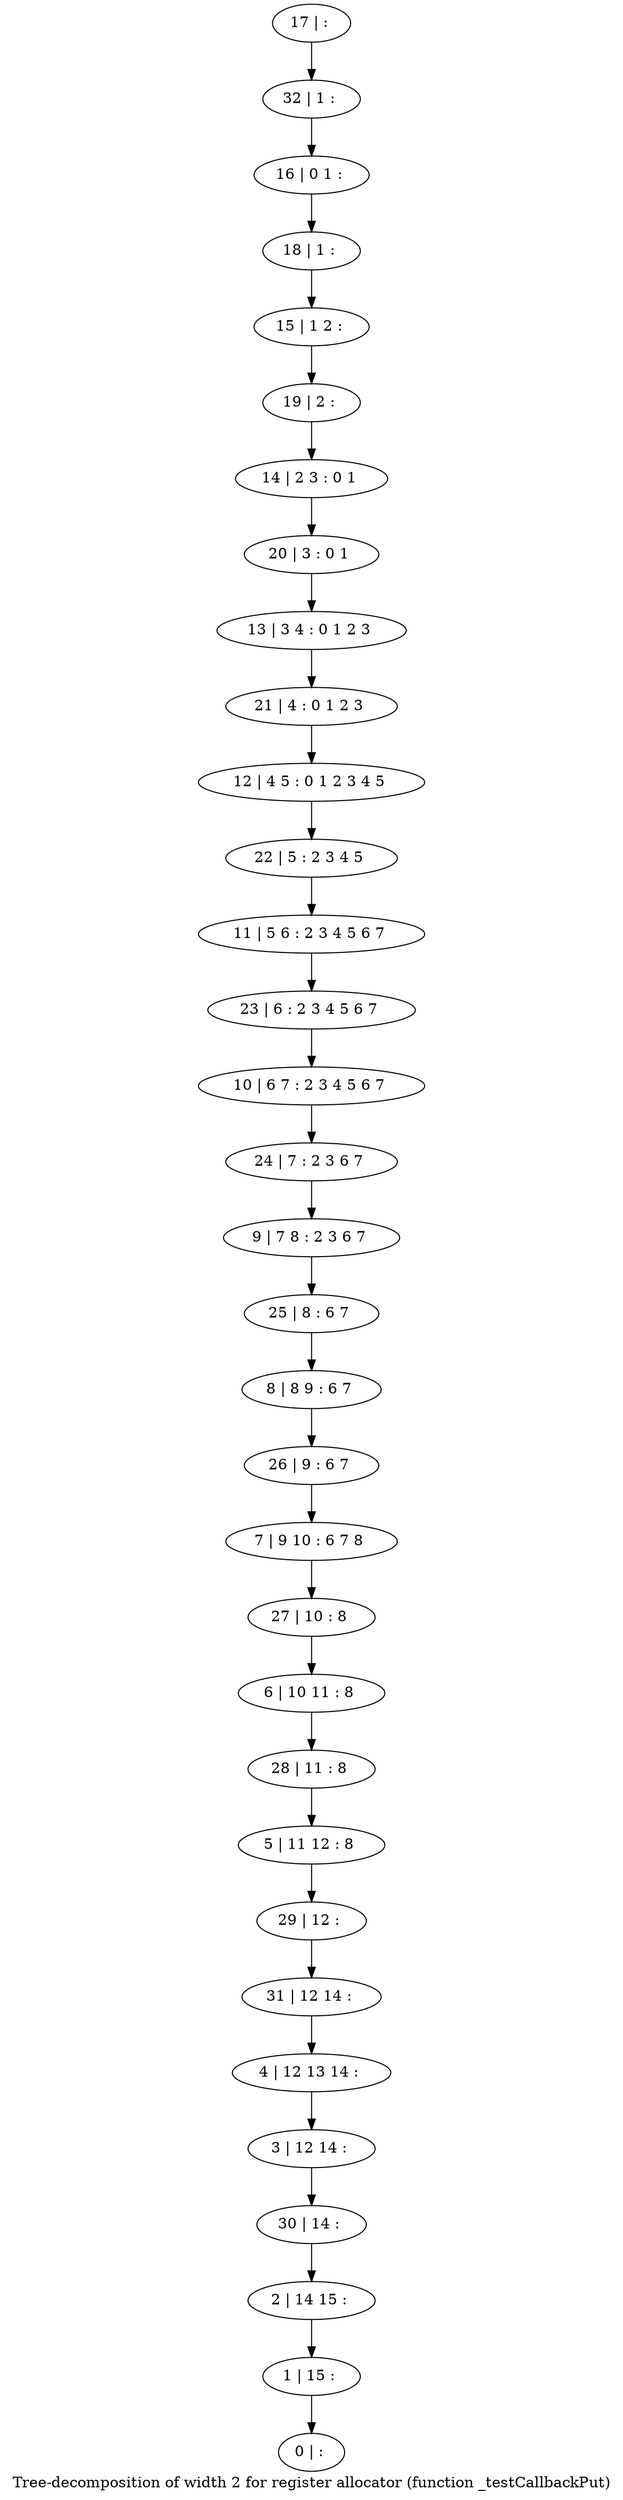 digraph G {
graph [label="Tree-decomposition of width 2 for register allocator (function _testCallbackPut)"]
0[label="0 | : "];
1[label="1 | 15 : "];
2[label="2 | 14 15 : "];
3[label="3 | 12 14 : "];
4[label="4 | 12 13 14 : "];
5[label="5 | 11 12 : 8 "];
6[label="6 | 10 11 : 8 "];
7[label="7 | 9 10 : 6 7 8 "];
8[label="8 | 8 9 : 6 7 "];
9[label="9 | 7 8 : 2 3 6 7 "];
10[label="10 | 6 7 : 2 3 4 5 6 7 "];
11[label="11 | 5 6 : 2 3 4 5 6 7 "];
12[label="12 | 4 5 : 0 1 2 3 4 5 "];
13[label="13 | 3 4 : 0 1 2 3 "];
14[label="14 | 2 3 : 0 1 "];
15[label="15 | 1 2 : "];
16[label="16 | 0 1 : "];
17[label="17 | : "];
18[label="18 | 1 : "];
19[label="19 | 2 : "];
20[label="20 | 3 : 0 1 "];
21[label="21 | 4 : 0 1 2 3 "];
22[label="22 | 5 : 2 3 4 5 "];
23[label="23 | 6 : 2 3 4 5 6 7 "];
24[label="24 | 7 : 2 3 6 7 "];
25[label="25 | 8 : 6 7 "];
26[label="26 | 9 : 6 7 "];
27[label="27 | 10 : 8 "];
28[label="28 | 11 : 8 "];
29[label="29 | 12 : "];
30[label="30 | 14 : "];
31[label="31 | 12 14 : "];
32[label="32 | 1 : "];
17->32 ;
32->16 ;
16->18 ;
18->15 ;
15->19 ;
19->14 ;
14->20 ;
20->13 ;
13->21 ;
21->12 ;
12->22 ;
22->11 ;
11->23 ;
23->10 ;
10->24 ;
24->9 ;
9->25 ;
25->8 ;
8->26 ;
26->7 ;
7->27 ;
27->6 ;
6->28 ;
28->5 ;
5->29 ;
29->31 ;
31->4 ;
4->3 ;
3->30 ;
30->2 ;
2->1 ;
1->0 ;
}
